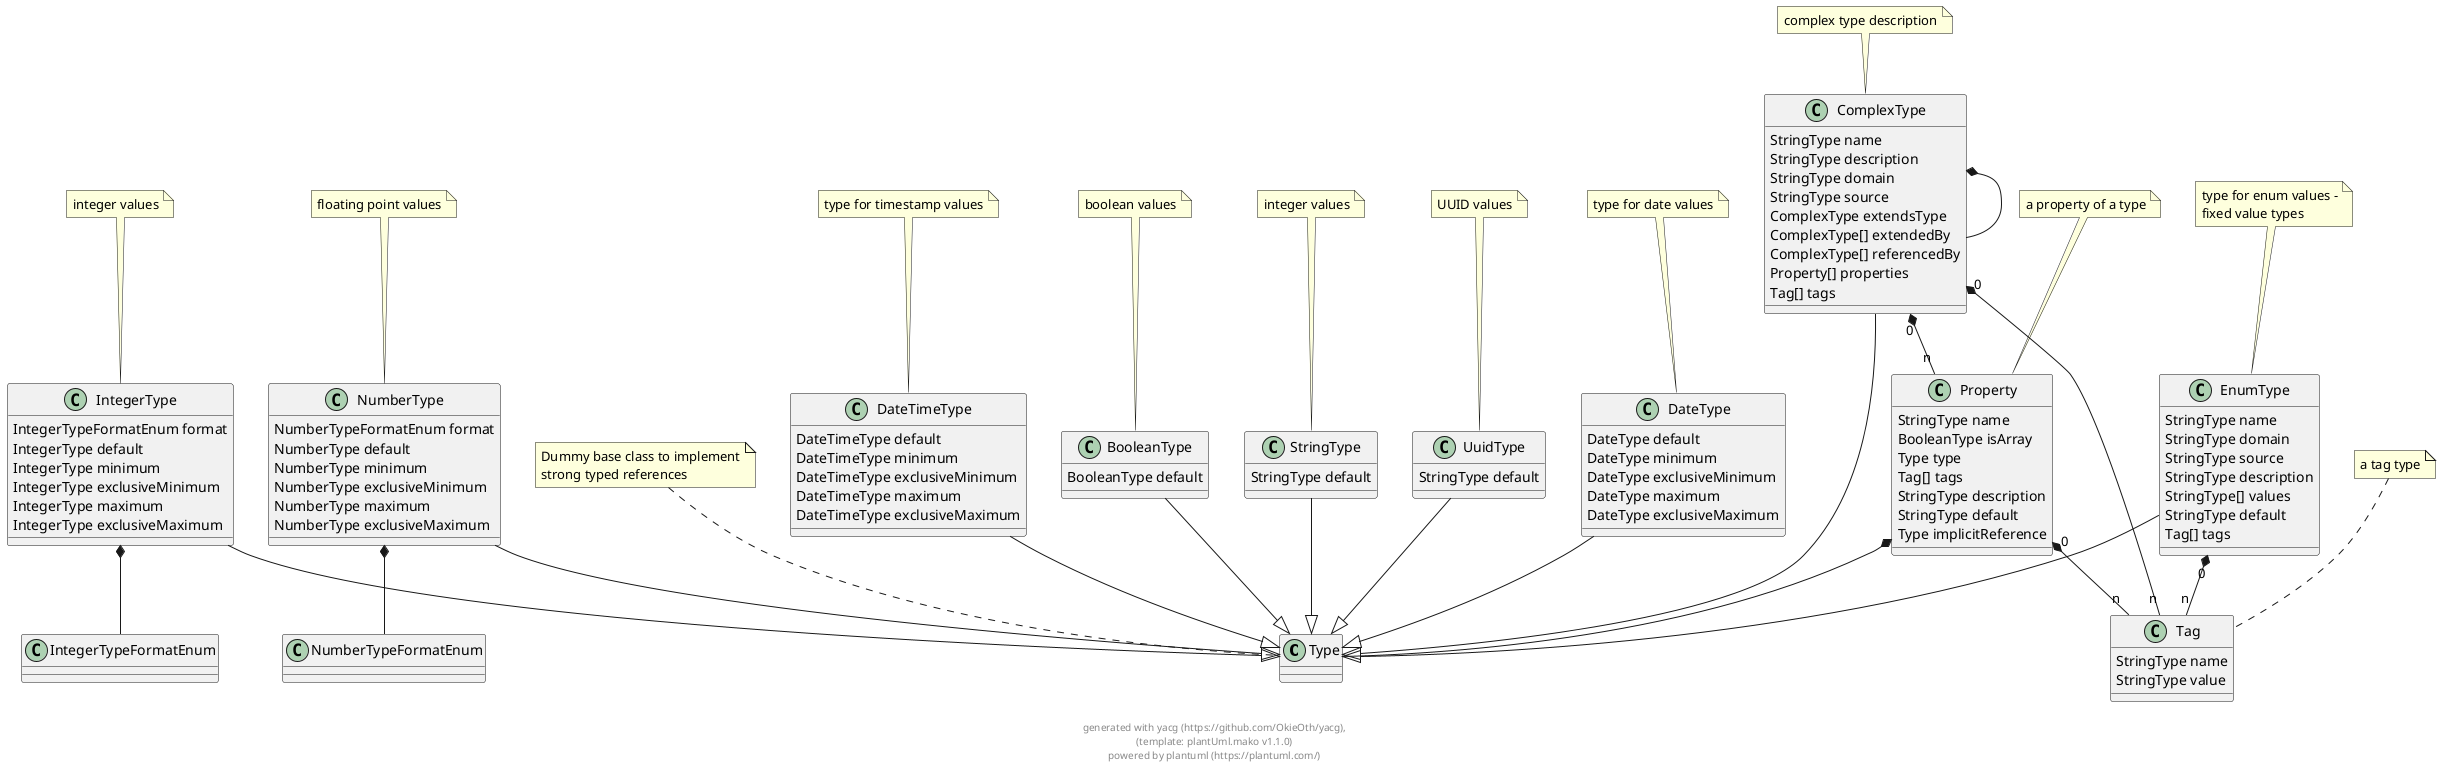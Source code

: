 
@startuml

class Type {
}
 
note top: Dummy base class to implement\nstrong typed references

class IntegerType {
    IntegerTypeFormatEnum format 
    IntegerType default 
    IntegerType minimum 
    IntegerType exclusiveMinimum 
    IntegerType maximum 
    IntegerType exclusiveMaximum 
}
 
note top: integer values

IntegerType --|> Type
class IntegerTypeFormatEnum {
}
 

class NumberType {
    NumberTypeFormatEnum format 
    NumberType default 
    NumberType minimum 
    NumberType exclusiveMinimum 
    NumberType maximum 
    NumberType exclusiveMaximum 
}
 
note top: floating point values

NumberType --|> Type
class NumberTypeFormatEnum {
}
 

class BooleanType {
    BooleanType default 
}
 
note top: boolean values

BooleanType --|> Type
class StringType {
    StringType default 
}
 
note top: integer values

StringType --|> Type
class UuidType {
    StringType default 
}
 
note top: UUID values

UuidType --|> Type
class EnumType {
    StringType name 
    StringType domain 
    StringType source 
    StringType description 
    StringType[] values 
    StringType default 
    Tag[] tags 
}
 
note top: type for enum values -\nfixed value types

EnumType --|> Type
class Tag {
    StringType name 
    StringType value 
}
 
note top: a tag type

class DateType {
    DateType default 
    DateType minimum 
    DateType exclusiveMinimum 
    DateType maximum 
    DateType exclusiveMaximum 
}
 
note top: type for date values

DateType --|> Type
class DateTimeType {
    DateTimeType default 
    DateTimeType minimum 
    DateTimeType exclusiveMinimum 
    DateTimeType maximum 
    DateTimeType exclusiveMaximum 
}
 
note top: type for timestamp values

DateTimeType --|> Type
class ComplexType {
    StringType name 
    StringType description 
    StringType domain 
    StringType source 
    ComplexType extendsType 
    ComplexType[] extendedBy 
    ComplexType[] referencedBy 
    Property[] properties 
    Tag[] tags 
}
 
note top: complex type description

ComplexType --|> Type
class Property {
    StringType name 
    BooleanType isArray 
    Type type 
    Tag[] tags 
    StringType description 
    StringType default 
    Type implicitReference 
}
 
note top: a property of a type


    
    
IntegerType  *--  IntegerTypeFormatEnum        
            
    
    
NumberType  *--  NumberTypeFormatEnum        
            
    
    
    
    
    
EnumType "0" *-- "n" Tag        
            
    
    
    
    
ComplexType  *--  ComplexType        
            
ComplexType "0" *-- "n" Property        
            
ComplexType "0" *-- "n" Tag        
            
    
Property  *--  Type        
            
Property "0" *-- "n" Tag        
            

footer \ngenerated with yacg (https://github.com/OkieOth/yacg),\n(template: plantUml.mako v1.1.0)\npowered by plantuml (https://plantuml.com/)
@enduml